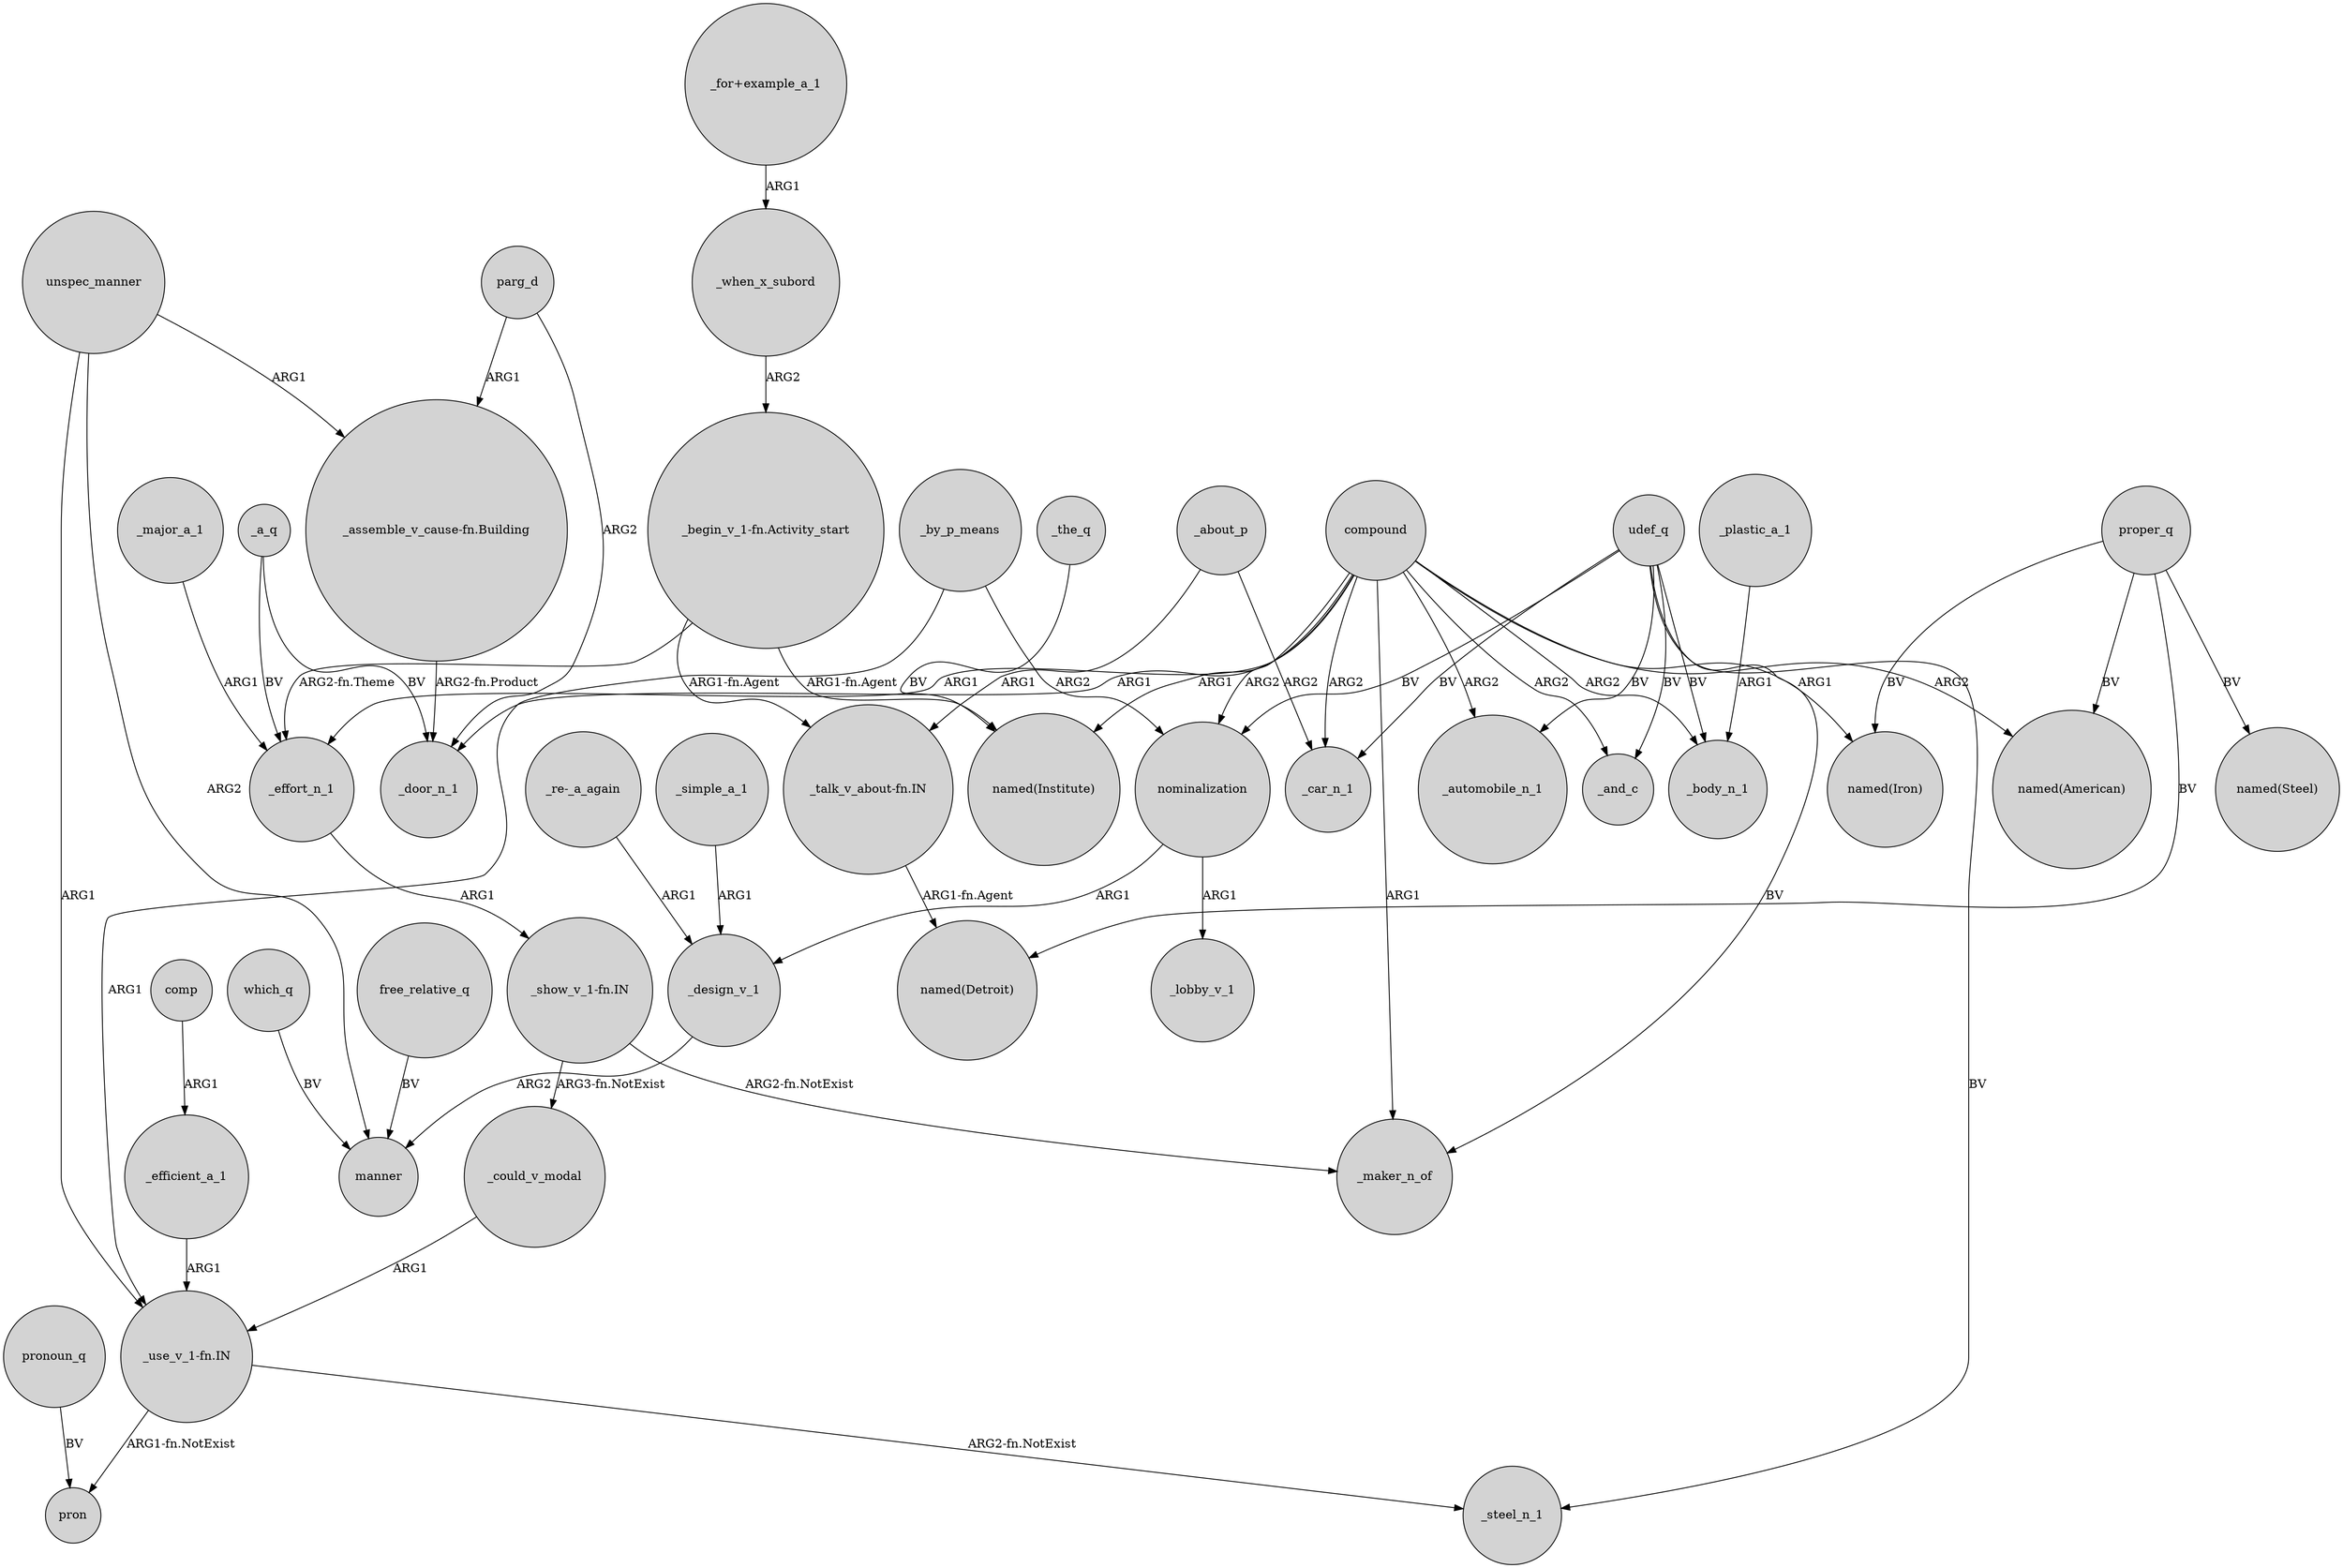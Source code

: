 digraph {
	node [shape=circle style=filled]
	_by_p_means -> "_use_v_1-fn.IN" [label=ARG1]
	"_for+example_a_1" -> _when_x_subord [label=ARG1]
	"_show_v_1-fn.IN" -> _could_v_modal [label="ARG3-fn.NotExist"]
	_about_p -> "_talk_v_about-fn.IN" [label=ARG1]
	nominalization -> _design_v_1 [label=ARG1]
	_by_p_means -> nominalization [label=ARG2]
	proper_q -> "named(American)" [label=BV]
	_major_a_1 -> _effort_n_1 [label=ARG1]
	"_begin_v_1-fn.Activity_start" -> _effort_n_1 [label="ARG2-fn.Theme"]
	parg_d -> "_assemble_v_cause-fn.Building" [label=ARG1]
	udef_q -> _automobile_n_1 [label=BV]
	_could_v_modal -> "_use_v_1-fn.IN" [label=ARG1]
	compound -> _body_n_1 [label=ARG2]
	proper_q -> "named(Detroit)" [label=BV]
	comp -> _efficient_a_1 [label=ARG1]
	compound -> _maker_n_of [label=ARG1]
	"_use_v_1-fn.IN" -> pron [label="ARG1-fn.NotExist"]
	compound -> _door_n_1 [label=ARG1]
	compound -> nominalization [label=ARG2]
	_efficient_a_1 -> "_use_v_1-fn.IN" [label=ARG1]
	which_q -> manner [label=BV]
	udef_q -> _steel_n_1 [label=BV]
	_a_q -> _door_n_1 [label=BV]
	compound -> "named(American)" [label=ARG2]
	"_talk_v_about-fn.IN" -> "named(Detroit)" [label="ARG1-fn.Agent"]
	compound -> "named(Institute)" [label=ARG1]
	_plastic_a_1 -> _body_n_1 [label=ARG1]
	proper_q -> "named(Iron)" [label=BV]
	_effort_n_1 -> "_show_v_1-fn.IN" [label=ARG1]
	pronoun_q -> pron [label=BV]
	_the_q -> "named(Institute)" [label=BV]
	compound -> _and_c [label=ARG2]
	compound -> _effort_n_1 [label=ARG1]
	"_use_v_1-fn.IN" -> _steel_n_1 [label="ARG2-fn.NotExist"]
	free_relative_q -> manner [label=BV]
	parg_d -> _door_n_1 [label=ARG2]
	compound -> _automobile_n_1 [label=ARG2]
	compound -> "named(Iron)" [label=ARG1]
	"_begin_v_1-fn.Activity_start" -> "named(Institute)" [label="ARG1-fn.Agent"]
	udef_q -> _maker_n_of [label=BV]
	"_show_v_1-fn.IN" -> _maker_n_of [label="ARG2-fn.NotExist"]
	_when_x_subord -> "_begin_v_1-fn.Activity_start" [label=ARG2]
	_a_q -> _effort_n_1 [label=BV]
	udef_q -> _body_n_1 [label=BV]
	udef_q -> nominalization [label=BV]
	_about_p -> _car_n_1 [label=ARG2]
	"_begin_v_1-fn.Activity_start" -> "_talk_v_about-fn.IN" [label="ARG1-fn.Agent"]
	proper_q -> "named(Steel)" [label=BV]
	udef_q -> _car_n_1 [label=BV]
	_simple_a_1 -> _design_v_1 [label=ARG1]
	"_re-_a_again" -> _design_v_1 [label=ARG1]
	unspec_manner -> "_use_v_1-fn.IN" [label=ARG1]
	udef_q -> _and_c [label=BV]
	compound -> _car_n_1 [label=ARG2]
	"_assemble_v_cause-fn.Building" -> _door_n_1 [label="ARG2-fn.Product"]
	unspec_manner -> manner [label=ARG2]
	unspec_manner -> "_assemble_v_cause-fn.Building" [label=ARG1]
	_design_v_1 -> manner [label=ARG2]
	nominalization -> _lobby_v_1 [label=ARG1]
}

